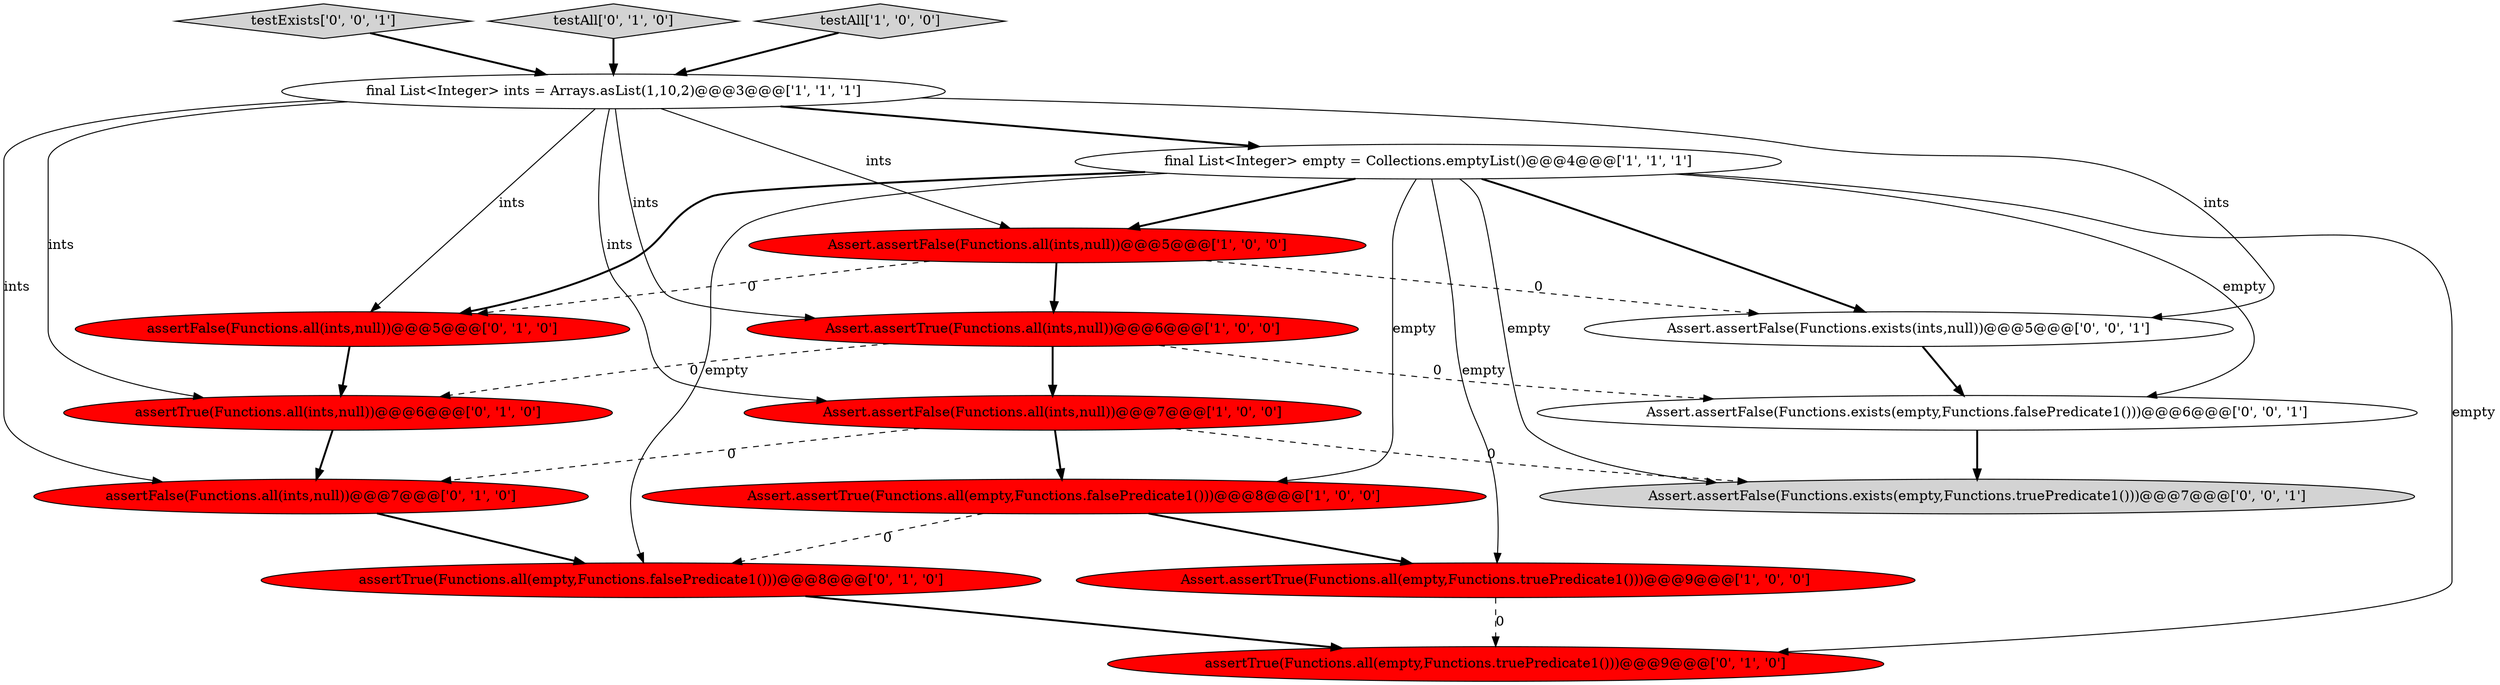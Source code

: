 digraph {
17 [style = filled, label = "Assert.assertFalse(Functions.exists(empty,Functions.falsePredicate1()))@@@6@@@['0', '0', '1']", fillcolor = white, shape = ellipse image = "AAA0AAABBB3BBB"];
15 [style = filled, label = "testExists['0', '0', '1']", fillcolor = lightgray, shape = diamond image = "AAA0AAABBB3BBB"];
5 [style = filled, label = "final List<Integer> ints = Arrays.asList(1,10,2)@@@3@@@['1', '1', '1']", fillcolor = white, shape = ellipse image = "AAA0AAABBB1BBB"];
7 [style = filled, label = "Assert.assertTrue(Functions.all(ints,null))@@@6@@@['1', '0', '0']", fillcolor = red, shape = ellipse image = "AAA1AAABBB1BBB"];
9 [style = filled, label = "assertTrue(Functions.all(empty,Functions.falsePredicate1()))@@@8@@@['0', '1', '0']", fillcolor = red, shape = ellipse image = "AAA1AAABBB2BBB"];
13 [style = filled, label = "testAll['0', '1', '0']", fillcolor = lightgray, shape = diamond image = "AAA0AAABBB2BBB"];
1 [style = filled, label = "testAll['1', '0', '0']", fillcolor = lightgray, shape = diamond image = "AAA0AAABBB1BBB"];
6 [style = filled, label = "Assert.assertFalse(Functions.all(ints,null))@@@5@@@['1', '0', '0']", fillcolor = red, shape = ellipse image = "AAA1AAABBB1BBB"];
3 [style = filled, label = "Assert.assertTrue(Functions.all(empty,Functions.falsePredicate1()))@@@8@@@['1', '0', '0']", fillcolor = red, shape = ellipse image = "AAA1AAABBB1BBB"];
14 [style = filled, label = "Assert.assertFalse(Functions.exists(empty,Functions.truePredicate1()))@@@7@@@['0', '0', '1']", fillcolor = lightgray, shape = ellipse image = "AAA0AAABBB3BBB"];
4 [style = filled, label = "Assert.assertTrue(Functions.all(empty,Functions.truePredicate1()))@@@9@@@['1', '0', '0']", fillcolor = red, shape = ellipse image = "AAA1AAABBB1BBB"];
16 [style = filled, label = "Assert.assertFalse(Functions.exists(ints,null))@@@5@@@['0', '0', '1']", fillcolor = white, shape = ellipse image = "AAA0AAABBB3BBB"];
2 [style = filled, label = "final List<Integer> empty = Collections.emptyList()@@@4@@@['1', '1', '1']", fillcolor = white, shape = ellipse image = "AAA0AAABBB1BBB"];
10 [style = filled, label = "assertTrue(Functions.all(ints,null))@@@6@@@['0', '1', '0']", fillcolor = red, shape = ellipse image = "AAA1AAABBB2BBB"];
12 [style = filled, label = "assertTrue(Functions.all(empty,Functions.truePredicate1()))@@@9@@@['0', '1', '0']", fillcolor = red, shape = ellipse image = "AAA1AAABBB2BBB"];
11 [style = filled, label = "assertFalse(Functions.all(ints,null))@@@5@@@['0', '1', '0']", fillcolor = red, shape = ellipse image = "AAA1AAABBB2BBB"];
8 [style = filled, label = "assertFalse(Functions.all(ints,null))@@@7@@@['0', '1', '0']", fillcolor = red, shape = ellipse image = "AAA1AAABBB2BBB"];
0 [style = filled, label = "Assert.assertFalse(Functions.all(ints,null))@@@7@@@['1', '0', '0']", fillcolor = red, shape = ellipse image = "AAA1AAABBB1BBB"];
1->5 [style = bold, label=""];
0->3 [style = bold, label=""];
7->17 [style = dashed, label="0"];
2->6 [style = bold, label=""];
6->11 [style = dashed, label="0"];
7->0 [style = bold, label=""];
5->8 [style = solid, label="ints"];
2->9 [style = solid, label="empty"];
16->17 [style = bold, label=""];
3->4 [style = bold, label=""];
15->5 [style = bold, label=""];
4->12 [style = dashed, label="0"];
5->6 [style = solid, label="ints"];
2->12 [style = solid, label="empty"];
2->16 [style = bold, label=""];
0->14 [style = dashed, label="0"];
5->2 [style = bold, label=""];
6->16 [style = dashed, label="0"];
5->7 [style = solid, label="ints"];
2->17 [style = solid, label="empty"];
10->8 [style = bold, label=""];
5->11 [style = solid, label="ints"];
5->10 [style = solid, label="ints"];
5->16 [style = solid, label="ints"];
17->14 [style = bold, label=""];
11->10 [style = bold, label=""];
3->9 [style = dashed, label="0"];
2->4 [style = solid, label="empty"];
2->3 [style = solid, label="empty"];
8->9 [style = bold, label=""];
13->5 [style = bold, label=""];
7->10 [style = dashed, label="0"];
0->8 [style = dashed, label="0"];
9->12 [style = bold, label=""];
2->14 [style = solid, label="empty"];
6->7 [style = bold, label=""];
2->11 [style = bold, label=""];
5->0 [style = solid, label="ints"];
}
